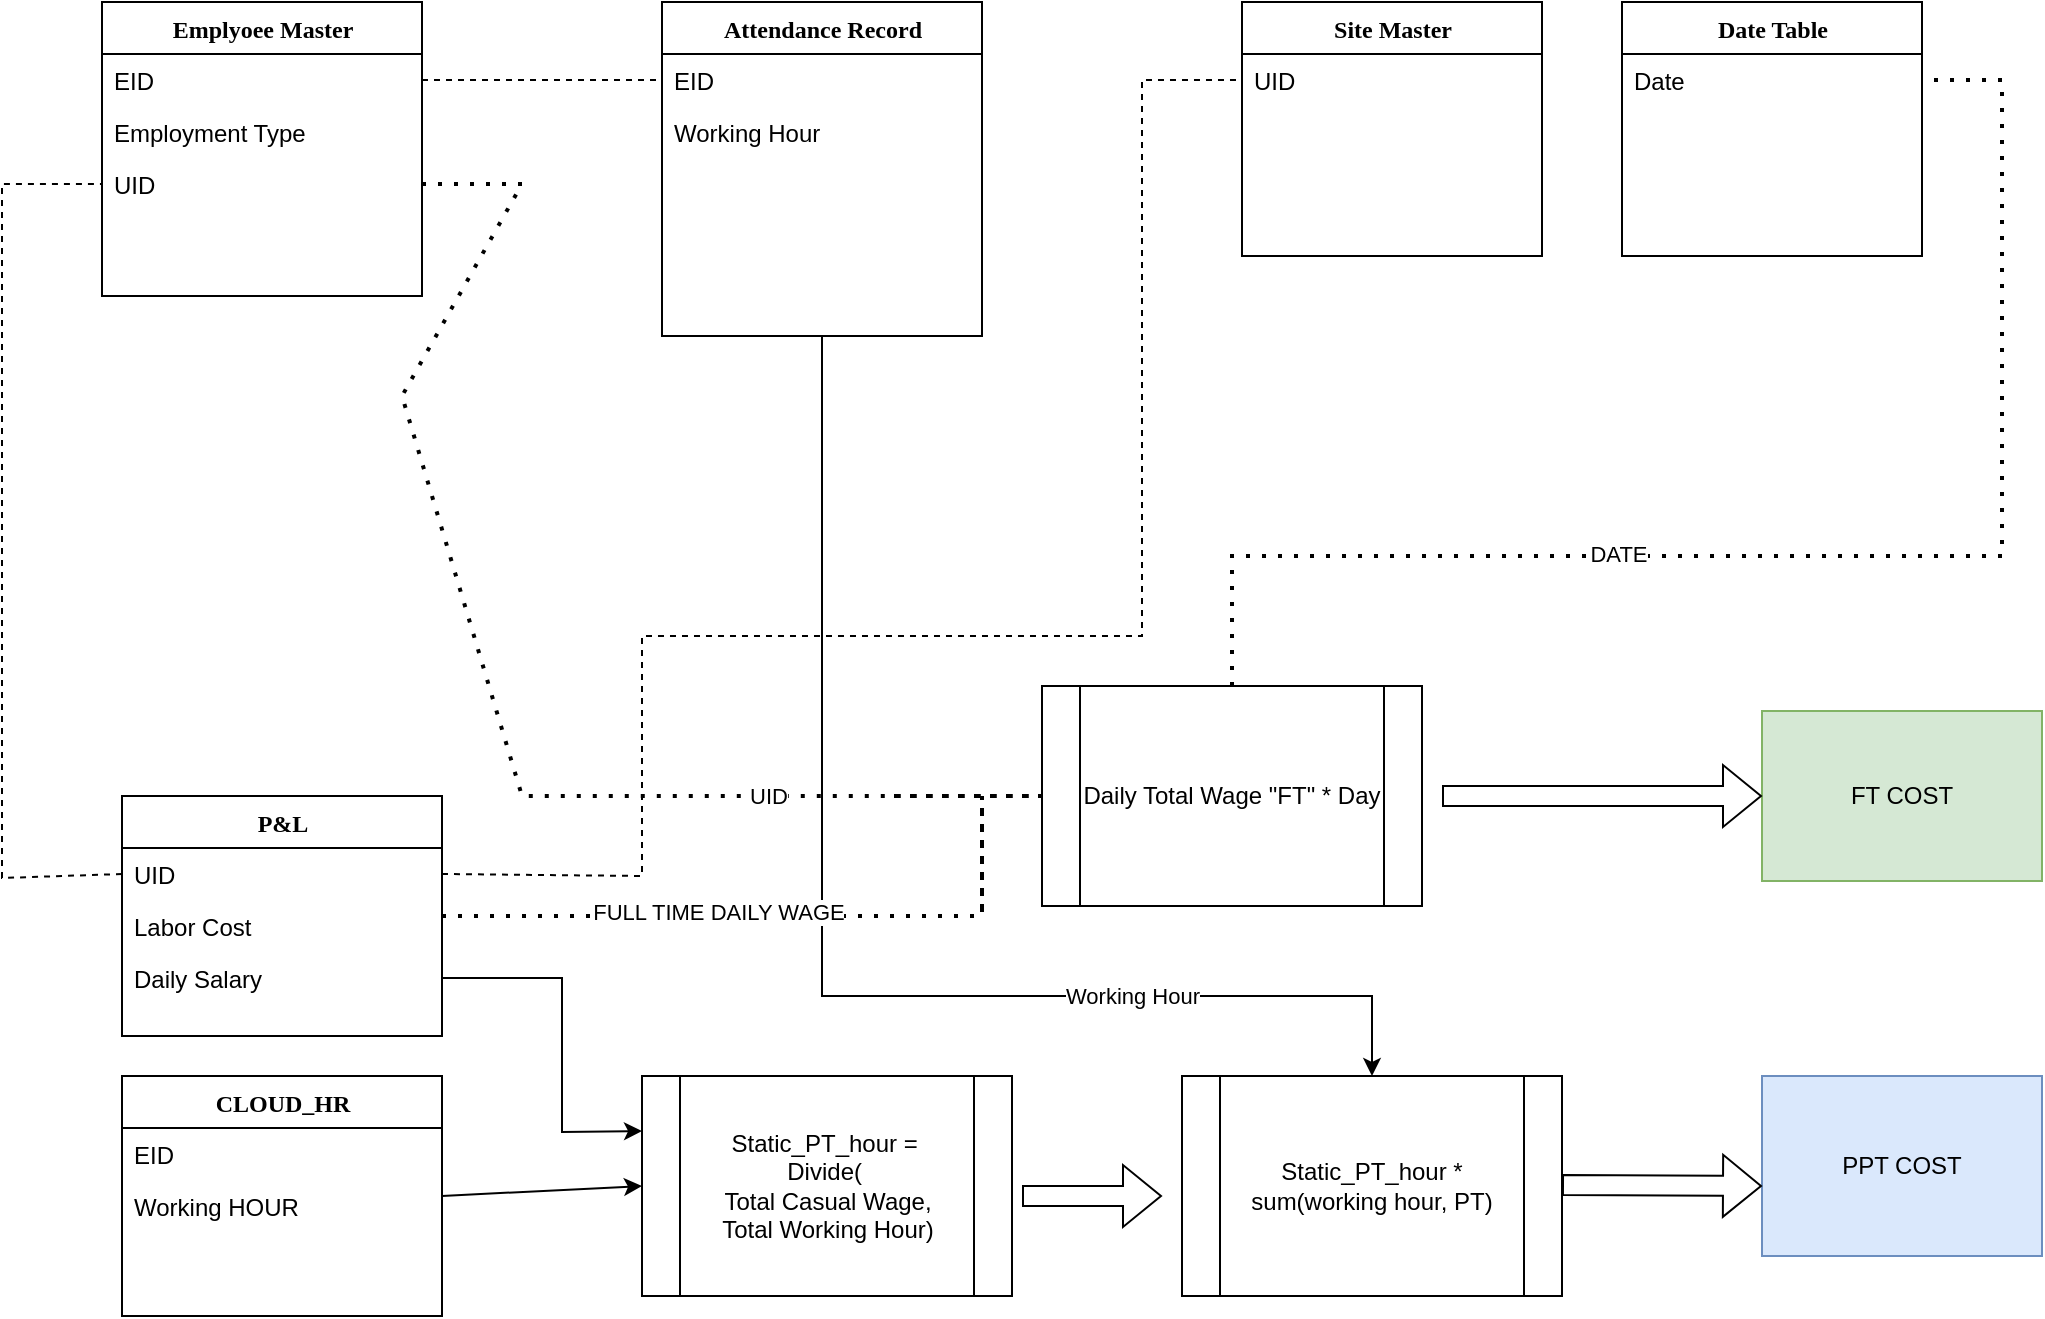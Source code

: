 <mxfile version="26.1.0">
  <diagram name="Page-1" id="9f46799a-70d6-7492-0946-bef42562c5a5">
    <mxGraphModel dx="359" dy="531" grid="1" gridSize="10" guides="1" tooltips="1" connect="1" arrows="1" fold="1" page="1" pageScale="1" pageWidth="1100" pageHeight="850" background="none" math="0" shadow="0">
      <root>
        <mxCell id="0" />
        <mxCell id="1" parent="0" />
        <mxCell id="78961159f06e98e8-17" value="Emplyoee Master" style="swimlane;html=1;fontStyle=1;align=center;verticalAlign=top;childLayout=stackLayout;horizontal=1;startSize=26;horizontalStack=0;resizeParent=1;resizeLast=0;collapsible=1;marginBottom=0;swimlaneFillColor=#ffffff;rounded=0;shadow=0;comic=0;labelBackgroundColor=none;strokeWidth=1;fillColor=none;fontFamily=Verdana;fontSize=12" parent="1" vertex="1">
          <mxGeometry x="90" y="83" width="160" height="147" as="geometry" />
        </mxCell>
        <mxCell id="78961159f06e98e8-21" value="EID" style="text;html=1;strokeColor=none;fillColor=none;align=left;verticalAlign=top;spacingLeft=4;spacingRight=4;whiteSpace=wrap;overflow=hidden;rotatable=0;points=[[0,0.5],[1,0.5]];portConstraint=eastwest;" parent="78961159f06e98e8-17" vertex="1">
          <mxGeometry y="26" width="160" height="26" as="geometry" />
        </mxCell>
        <mxCell id="78961159f06e98e8-23" value="Employment Type" style="text;html=1;strokeColor=none;fillColor=none;align=left;verticalAlign=top;spacingLeft=4;spacingRight=4;whiteSpace=wrap;overflow=hidden;rotatable=0;points=[[0,0.5],[1,0.5]];portConstraint=eastwest;" parent="78961159f06e98e8-17" vertex="1">
          <mxGeometry y="52" width="160" height="26" as="geometry" />
        </mxCell>
        <mxCell id="78961159f06e98e8-25" value="UID" style="text;html=1;strokeColor=none;fillColor=none;align=left;verticalAlign=top;spacingLeft=4;spacingRight=4;whiteSpace=wrap;overflow=hidden;rotatable=0;points=[[0,0.5],[1,0.5]];portConstraint=eastwest;" parent="78961159f06e98e8-17" vertex="1">
          <mxGeometry y="78" width="160" height="26" as="geometry" />
        </mxCell>
        <mxCell id="78961159f06e98e8-30" value="Attendance Record" style="swimlane;html=1;fontStyle=1;align=center;verticalAlign=top;childLayout=stackLayout;horizontal=1;startSize=26;horizontalStack=0;resizeParent=1;resizeLast=0;collapsible=1;marginBottom=0;swimlaneFillColor=#ffffff;rounded=0;shadow=0;comic=0;labelBackgroundColor=none;strokeWidth=1;fillColor=none;fontFamily=Verdana;fontSize=12" parent="1" vertex="1">
          <mxGeometry x="370" y="83" width="160" height="167" as="geometry" />
        </mxCell>
        <mxCell id="78961159f06e98e8-31" value="EID" style="text;html=1;strokeColor=none;fillColor=none;align=left;verticalAlign=top;spacingLeft=4;spacingRight=4;whiteSpace=wrap;overflow=hidden;rotatable=0;points=[[0,0.5],[1,0.5]];portConstraint=eastwest;" parent="78961159f06e98e8-30" vertex="1">
          <mxGeometry y="26" width="160" height="26" as="geometry" />
        </mxCell>
        <mxCell id="78961159f06e98e8-32" value="Working Hour" style="text;html=1;strokeColor=none;fillColor=none;align=left;verticalAlign=top;spacingLeft=4;spacingRight=4;whiteSpace=wrap;overflow=hidden;rotatable=0;points=[[0,0.5],[1,0.5]];portConstraint=eastwest;" parent="78961159f06e98e8-30" vertex="1">
          <mxGeometry y="52" width="160" height="26" as="geometry" />
        </mxCell>
        <mxCell id="78961159f06e98e8-43" value="Site Master" style="swimlane;html=1;fontStyle=1;align=center;verticalAlign=top;childLayout=stackLayout;horizontal=1;startSize=26;horizontalStack=0;resizeParent=1;resizeLast=0;collapsible=1;marginBottom=0;swimlaneFillColor=#ffffff;rounded=0;shadow=0;comic=0;labelBackgroundColor=none;strokeWidth=1;fillColor=none;fontFamily=Verdana;fontSize=12" parent="1" vertex="1">
          <mxGeometry x="660" y="83" width="150" height="127" as="geometry" />
        </mxCell>
        <mxCell id="78961159f06e98e8-44" value="UID&lt;div&gt;&lt;br&gt;&lt;/div&gt;" style="text;html=1;strokeColor=none;fillColor=none;align=left;verticalAlign=top;spacingLeft=4;spacingRight=4;whiteSpace=wrap;overflow=hidden;rotatable=0;points=[[0,0.5],[1,0.5]];portConstraint=eastwest;" parent="78961159f06e98e8-43" vertex="1">
          <mxGeometry y="26" width="150" height="26" as="geometry" />
        </mxCell>
        <mxCell id="78961159f06e98e8-56" value="P&amp;amp;L" style="swimlane;html=1;fontStyle=1;align=center;verticalAlign=top;childLayout=stackLayout;horizontal=1;startSize=26;horizontalStack=0;resizeParent=1;resizeLast=0;collapsible=1;marginBottom=0;swimlaneFillColor=#ffffff;rounded=0;shadow=0;comic=0;labelBackgroundColor=none;strokeWidth=1;fillColor=none;fontFamily=Verdana;fontSize=12" parent="1" vertex="1">
          <mxGeometry x="100" y="480" width="160" height="120" as="geometry" />
        </mxCell>
        <mxCell id="78961159f06e98e8-57" value="UID" style="text;html=1;strokeColor=none;fillColor=none;align=left;verticalAlign=top;spacingLeft=4;spacingRight=4;whiteSpace=wrap;overflow=hidden;rotatable=0;points=[[0,0.5],[1,0.5]];portConstraint=eastwest;" parent="78961159f06e98e8-56" vertex="1">
          <mxGeometry y="26" width="160" height="26" as="geometry" />
        </mxCell>
        <mxCell id="78961159f06e98e8-58" value="Labor Cost" style="text;html=1;strokeColor=none;fillColor=none;align=left;verticalAlign=top;spacingLeft=4;spacingRight=4;whiteSpace=wrap;overflow=hidden;rotatable=0;points=[[0,0.5],[1,0.5]];portConstraint=eastwest;" parent="78961159f06e98e8-56" vertex="1">
          <mxGeometry y="52" width="160" height="26" as="geometry" />
        </mxCell>
        <mxCell id="78961159f06e98e8-59" value="Daily Salary" style="text;html=1;strokeColor=none;fillColor=none;align=left;verticalAlign=top;spacingLeft=4;spacingRight=4;whiteSpace=wrap;overflow=hidden;rotatable=0;points=[[0,0.5],[1,0.5]];portConstraint=eastwest;" parent="78961159f06e98e8-56" vertex="1">
          <mxGeometry y="78" width="160" height="26" as="geometry" />
        </mxCell>
        <mxCell id="bfJErc-DgYLk0Dg4ZaRu-8" value="" style="endArrow=none;dashed=1;html=1;rounded=0;exitX=1;exitY=0.5;exitDx=0;exitDy=0;entryX=0;entryY=0.5;entryDx=0;entryDy=0;" parent="1" source="78961159f06e98e8-57" target="78961159f06e98e8-44" edge="1">
          <mxGeometry width="50" height="50" relative="1" as="geometry">
            <mxPoint x="650" y="200" as="sourcePoint" />
            <mxPoint x="700" y="150" as="targetPoint" />
            <Array as="points">
              <mxPoint x="360" y="520" />
              <mxPoint x="360" y="400" />
              <mxPoint x="610" y="400" />
              <mxPoint x="610" y="122" />
            </Array>
          </mxGeometry>
        </mxCell>
        <mxCell id="bfJErc-DgYLk0Dg4ZaRu-9" value="" style="endArrow=none;dashed=1;html=1;rounded=0;exitX=1;exitY=0.5;exitDx=0;exitDy=0;entryX=0;entryY=0.5;entryDx=0;entryDy=0;" parent="1" source="78961159f06e98e8-21" target="78961159f06e98e8-31" edge="1">
          <mxGeometry width="50" height="50" relative="1" as="geometry">
            <mxPoint x="280" y="40" as="sourcePoint" />
            <mxPoint x="380" y="122" as="targetPoint" />
            <Array as="points" />
          </mxGeometry>
        </mxCell>
        <mxCell id="bfJErc-DgYLk0Dg4ZaRu-12" value="" style="endArrow=none;dashed=1;html=1;rounded=0;entryX=0;entryY=0.5;entryDx=0;entryDy=0;exitX=0;exitY=0.5;exitDx=0;exitDy=0;" parent="1" source="78961159f06e98e8-57" target="78961159f06e98e8-25" edge="1">
          <mxGeometry width="50" height="50" relative="1" as="geometry">
            <mxPoint x="30" y="221.5" as="sourcePoint" />
            <mxPoint x="80" y="171.5" as="targetPoint" />
            <Array as="points">
              <mxPoint x="40" y="521" />
              <mxPoint x="40" y="174" />
            </Array>
          </mxGeometry>
        </mxCell>
        <mxCell id="bfJErc-DgYLk0Dg4ZaRu-13" value="PPT COST" style="rounded=0;whiteSpace=wrap;html=1;fillColor=#dae8fc;strokeColor=#6c8ebf;" parent="1" vertex="1">
          <mxGeometry x="920" y="620" width="140" height="90" as="geometry" />
        </mxCell>
        <mxCell id="bfJErc-DgYLk0Dg4ZaRu-23" value="" style="endArrow=classic;html=1;rounded=0;exitX=0.5;exitY=1;exitDx=0;exitDy=0;entryX=0.5;entryY=0;entryDx=0;entryDy=0;" parent="1" source="78961159f06e98e8-30" target="bfJErc-DgYLk0Dg4ZaRu-57" edge="1">
          <mxGeometry width="50" height="50" relative="1" as="geometry">
            <mxPoint x="520" y="410" as="sourcePoint" />
            <mxPoint x="450" y="440" as="targetPoint" />
            <Array as="points">
              <mxPoint x="450" y="580" />
              <mxPoint x="725" y="580" />
            </Array>
          </mxGeometry>
        </mxCell>
        <mxCell id="bfJErc-DgYLk0Dg4ZaRu-59" value="Working Hour" style="edgeLabel;html=1;align=center;verticalAlign=middle;resizable=0;points=[];" parent="bfJErc-DgYLk0Dg4ZaRu-23" vertex="1" connectable="0">
          <mxGeometry x="0.504" relative="1" as="geometry">
            <mxPoint as="offset" />
          </mxGeometry>
        </mxCell>
        <mxCell id="bfJErc-DgYLk0Dg4ZaRu-29" value="Date Table" style="swimlane;html=1;fontStyle=1;align=center;verticalAlign=top;childLayout=stackLayout;horizontal=1;startSize=26;horizontalStack=0;resizeParent=1;resizeLast=0;collapsible=1;marginBottom=0;swimlaneFillColor=#ffffff;rounded=0;shadow=0;comic=0;labelBackgroundColor=none;strokeWidth=1;fillColor=none;fontFamily=Verdana;fontSize=12" parent="1" vertex="1">
          <mxGeometry x="850" y="83" width="150" height="127" as="geometry" />
        </mxCell>
        <mxCell id="bfJErc-DgYLk0Dg4ZaRu-30" value="&lt;div&gt;Date&lt;/div&gt;" style="text;html=1;strokeColor=none;fillColor=none;align=left;verticalAlign=top;spacingLeft=4;spacingRight=4;whiteSpace=wrap;overflow=hidden;rotatable=0;points=[[0,0.5],[1,0.5]];portConstraint=eastwest;" parent="bfJErc-DgYLk0Dg4ZaRu-29" vertex="1">
          <mxGeometry y="26" width="150" height="26" as="geometry" />
        </mxCell>
        <mxCell id="bfJErc-DgYLk0Dg4ZaRu-37" value="FT COST" style="rounded=0;whiteSpace=wrap;html=1;fillColor=#d5e8d4;strokeColor=#82b366;" parent="1" vertex="1">
          <mxGeometry x="920" y="437.5" width="140" height="85" as="geometry" />
        </mxCell>
        <mxCell id="bfJErc-DgYLk0Dg4ZaRu-38" value="CLOUD_HR" style="swimlane;html=1;fontStyle=1;align=center;verticalAlign=top;childLayout=stackLayout;horizontal=1;startSize=26;horizontalStack=0;resizeParent=1;resizeLast=0;collapsible=1;marginBottom=0;swimlaneFillColor=#ffffff;rounded=0;shadow=0;comic=0;labelBackgroundColor=none;strokeWidth=1;fillColor=none;fontFamily=Verdana;fontSize=12" parent="1" vertex="1">
          <mxGeometry x="100" y="620" width="160" height="120" as="geometry" />
        </mxCell>
        <mxCell id="bfJErc-DgYLk0Dg4ZaRu-39" value="EID" style="text;html=1;strokeColor=none;fillColor=none;align=left;verticalAlign=top;spacingLeft=4;spacingRight=4;whiteSpace=wrap;overflow=hidden;rotatable=0;points=[[0,0.5],[1,0.5]];portConstraint=eastwest;" parent="bfJErc-DgYLk0Dg4ZaRu-38" vertex="1">
          <mxGeometry y="26" width="160" height="26" as="geometry" />
        </mxCell>
        <mxCell id="bfJErc-DgYLk0Dg4ZaRu-40" value="Working HOUR" style="text;html=1;strokeColor=none;fillColor=none;align=left;verticalAlign=top;spacingLeft=4;spacingRight=4;whiteSpace=wrap;overflow=hidden;rotatable=0;points=[[0,0.5],[1,0.5]];portConstraint=eastwest;" parent="bfJErc-DgYLk0Dg4ZaRu-38" vertex="1">
          <mxGeometry y="52" width="160" height="26" as="geometry" />
        </mxCell>
        <mxCell id="bfJErc-DgYLk0Dg4ZaRu-42" value="" style="endArrow=none;dashed=1;html=1;dashPattern=1 3;strokeWidth=2;rounded=0;exitX=1;exitY=0.5;exitDx=0;exitDy=0;entryX=0;entryY=0.5;entryDx=0;entryDy=0;" parent="1" source="78961159f06e98e8-25" target="bfJErc-DgYLk0Dg4ZaRu-46" edge="1">
          <mxGeometry width="50" height="50" relative="1" as="geometry">
            <mxPoint x="520" y="410" as="sourcePoint" />
            <mxPoint x="530" y="430" as="targetPoint" />
            <Array as="points">
              <mxPoint x="300" y="174" />
              <mxPoint x="240" y="280" />
              <mxPoint x="300" y="480" />
            </Array>
          </mxGeometry>
        </mxCell>
        <mxCell id="bfJErc-DgYLk0Dg4ZaRu-51" value="UID" style="edgeLabel;html=1;align=center;verticalAlign=middle;resizable=0;points=[];" parent="bfJErc-DgYLk0Dg4ZaRu-42" vertex="1" connectable="0">
          <mxGeometry x="0.571" relative="1" as="geometry">
            <mxPoint as="offset" />
          </mxGeometry>
        </mxCell>
        <mxCell id="bfJErc-DgYLk0Dg4ZaRu-43" value="" style="endArrow=none;dashed=1;html=1;dashPattern=1 3;strokeWidth=2;rounded=0;exitX=0;exitY=0.5;exitDx=0;exitDy=0;" parent="1" source="bfJErc-DgYLk0Dg4ZaRu-46" edge="1">
          <mxGeometry width="50" height="50" relative="1" as="geometry">
            <mxPoint x="615" y="485" as="sourcePoint" />
            <mxPoint x="480" y="480" as="targetPoint" />
            <Array as="points" />
          </mxGeometry>
        </mxCell>
        <mxCell id="bfJErc-DgYLk0Dg4ZaRu-44" value="" style="endArrow=none;dashed=1;html=1;dashPattern=1 3;strokeWidth=2;rounded=0;exitX=1;exitY=0.5;exitDx=0;exitDy=0;" parent="1" source="78961159f06e98e8-56" edge="1">
          <mxGeometry width="50" height="50" relative="1" as="geometry">
            <mxPoint x="260" y="540" as="sourcePoint" />
            <mxPoint x="530" y="540" as="targetPoint" />
            <Array as="points">
              <mxPoint x="530" y="540" />
              <mxPoint x="530" y="480" />
            </Array>
          </mxGeometry>
        </mxCell>
        <mxCell id="bfJErc-DgYLk0Dg4ZaRu-52" value="FULL TIME DAILY WAGE" style="edgeLabel;html=1;align=center;verticalAlign=middle;resizable=0;points=[];" parent="bfJErc-DgYLk0Dg4ZaRu-44" vertex="1" connectable="0">
          <mxGeometry x="-0.292" y="2" relative="1" as="geometry">
            <mxPoint as="offset" />
          </mxGeometry>
        </mxCell>
        <mxCell id="bfJErc-DgYLk0Dg4ZaRu-46" value="Daily Total Wage &quot;FT&quot; * Day" style="shape=process;whiteSpace=wrap;html=1;backgroundOutline=1;" parent="1" vertex="1">
          <mxGeometry x="560" y="425" width="190" height="110" as="geometry" />
        </mxCell>
        <mxCell id="bfJErc-DgYLk0Dg4ZaRu-49" value="" style="endArrow=none;dashed=1;html=1;dashPattern=1 3;strokeWidth=2;rounded=0;entryX=1;entryY=0.5;entryDx=0;entryDy=0;exitX=0.5;exitY=0;exitDx=0;exitDy=0;" parent="1" source="bfJErc-DgYLk0Dg4ZaRu-46" target="bfJErc-DgYLk0Dg4ZaRu-30" edge="1">
          <mxGeometry width="50" height="50" relative="1" as="geometry">
            <mxPoint x="1040" y="360" as="sourcePoint" />
            <mxPoint x="1030" y="310" as="targetPoint" />
            <Array as="points">
              <mxPoint x="655" y="360" />
              <mxPoint x="1040" y="360" />
              <mxPoint x="1040" y="122" />
            </Array>
          </mxGeometry>
        </mxCell>
        <mxCell id="bfJErc-DgYLk0Dg4ZaRu-50" value="DATE" style="edgeLabel;html=1;align=center;verticalAlign=middle;resizable=0;points=[];" parent="bfJErc-DgYLk0Dg4ZaRu-49" vertex="1" connectable="0">
          <mxGeometry x="-0.291" y="1" relative="1" as="geometry">
            <mxPoint as="offset" />
          </mxGeometry>
        </mxCell>
        <mxCell id="bfJErc-DgYLk0Dg4ZaRu-53" value="Static_PT_hour =&amp;nbsp;&lt;div&gt;Divide(&amp;nbsp;&lt;div&gt;Total Casual Wage,&lt;/div&gt;&lt;div&gt;Total Working Hour)&lt;/div&gt;&lt;/div&gt;" style="shape=process;whiteSpace=wrap;html=1;backgroundOutline=1;" parent="1" vertex="1">
          <mxGeometry x="360" y="620" width="185" height="110" as="geometry" />
        </mxCell>
        <mxCell id="bfJErc-DgYLk0Dg4ZaRu-54" value="" style="endArrow=classic;html=1;rounded=0;entryX=0;entryY=0.5;entryDx=0;entryDy=0;" parent="1" target="bfJErc-DgYLk0Dg4ZaRu-53" edge="1">
          <mxGeometry width="50" height="50" relative="1" as="geometry">
            <mxPoint x="260" y="680" as="sourcePoint" />
            <mxPoint x="310" y="630" as="targetPoint" />
          </mxGeometry>
        </mxCell>
        <mxCell id="bfJErc-DgYLk0Dg4ZaRu-55" value="" style="endArrow=classic;html=1;rounded=0;entryX=0;entryY=0.25;entryDx=0;entryDy=0;exitX=1;exitY=0.5;exitDx=0;exitDy=0;" parent="1" source="78961159f06e98e8-59" target="bfJErc-DgYLk0Dg4ZaRu-53" edge="1">
          <mxGeometry width="50" height="50" relative="1" as="geometry">
            <mxPoint x="280" y="630" as="sourcePoint" />
            <mxPoint x="330" y="580" as="targetPoint" />
            <Array as="points">
              <mxPoint x="320" y="571" />
              <mxPoint x="320" y="648" />
            </Array>
          </mxGeometry>
        </mxCell>
        <mxCell id="bfJErc-DgYLk0Dg4ZaRu-56" value="" style="shape=flexArrow;endArrow=classic;html=1;rounded=0;" parent="1" edge="1">
          <mxGeometry width="50" height="50" relative="1" as="geometry">
            <mxPoint x="550" y="680" as="sourcePoint" />
            <mxPoint x="620" y="680" as="targetPoint" />
          </mxGeometry>
        </mxCell>
        <mxCell id="bfJErc-DgYLk0Dg4ZaRu-57" value="Static_PT_hour * sum(working hour, PT)" style="shape=process;whiteSpace=wrap;html=1;backgroundOutline=1;" parent="1" vertex="1">
          <mxGeometry x="630" y="620" width="190" height="110" as="geometry" />
        </mxCell>
        <mxCell id="bfJErc-DgYLk0Dg4ZaRu-60" value="" style="shape=flexArrow;endArrow=classic;html=1;rounded=0;entryX=0;entryY=0.5;entryDx=0;entryDy=0;" parent="1" target="bfJErc-DgYLk0Dg4ZaRu-37" edge="1">
          <mxGeometry width="50" height="50" relative="1" as="geometry">
            <mxPoint x="760" y="480" as="sourcePoint" />
            <mxPoint x="810" y="425" as="targetPoint" />
          </mxGeometry>
        </mxCell>
        <mxCell id="bfJErc-DgYLk0Dg4ZaRu-61" value="" style="shape=flexArrow;endArrow=classic;html=1;rounded=0;" parent="1" edge="1">
          <mxGeometry width="50" height="50" relative="1" as="geometry">
            <mxPoint x="820" y="674.5" as="sourcePoint" />
            <mxPoint x="920" y="675" as="targetPoint" />
          </mxGeometry>
        </mxCell>
      </root>
    </mxGraphModel>
  </diagram>
</mxfile>
